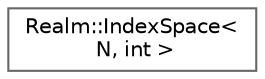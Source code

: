 digraph "Graphical Class Hierarchy"
{
 // LATEX_PDF_SIZE
  bgcolor="transparent";
  edge [fontname=Helvetica,fontsize=10,labelfontname=Helvetica,labelfontsize=10];
  node [fontname=Helvetica,fontsize=10,shape=box,height=0.2,width=0.4];
  rankdir="LR";
  Node0 [id="Node000000",label="Realm::IndexSpace\<\l N, int \>",height=0.2,width=0.4,color="grey40", fillcolor="white", style="filled",URL="$structRealm_1_1IndexSpace.html",tooltip=" "];
}
